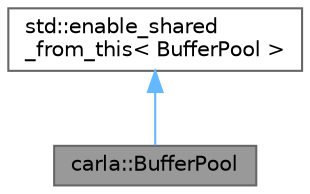 digraph "carla::BufferPool"
{
 // INTERACTIVE_SVG=YES
 // LATEX_PDF_SIZE
  bgcolor="transparent";
  edge [fontname=Helvetica,fontsize=10,labelfontname=Helvetica,labelfontsize=10];
  node [fontname=Helvetica,fontsize=10,shape=box,height=0.2,width=0.4];
  Node1 [id="Node000001",label="carla::BufferPool",height=0.2,width=0.4,color="gray40", fillcolor="grey60", style="filled", fontcolor="black",tooltip="一个缓冲区池。 从这个池中弹出的缓冲区在销毁时会自动返回到池中， 这样分配的内存可以被重用。"];
  Node2 -> Node1 [id="edge1_Node000001_Node000002",dir="back",color="steelblue1",style="solid",tooltip=" "];
  Node2 [id="Node000002",label="std::enable_shared\l_from_this\< BufferPool \>",height=0.2,width=0.4,color="gray40", fillcolor="white", style="filled",tooltip=" "];
}
